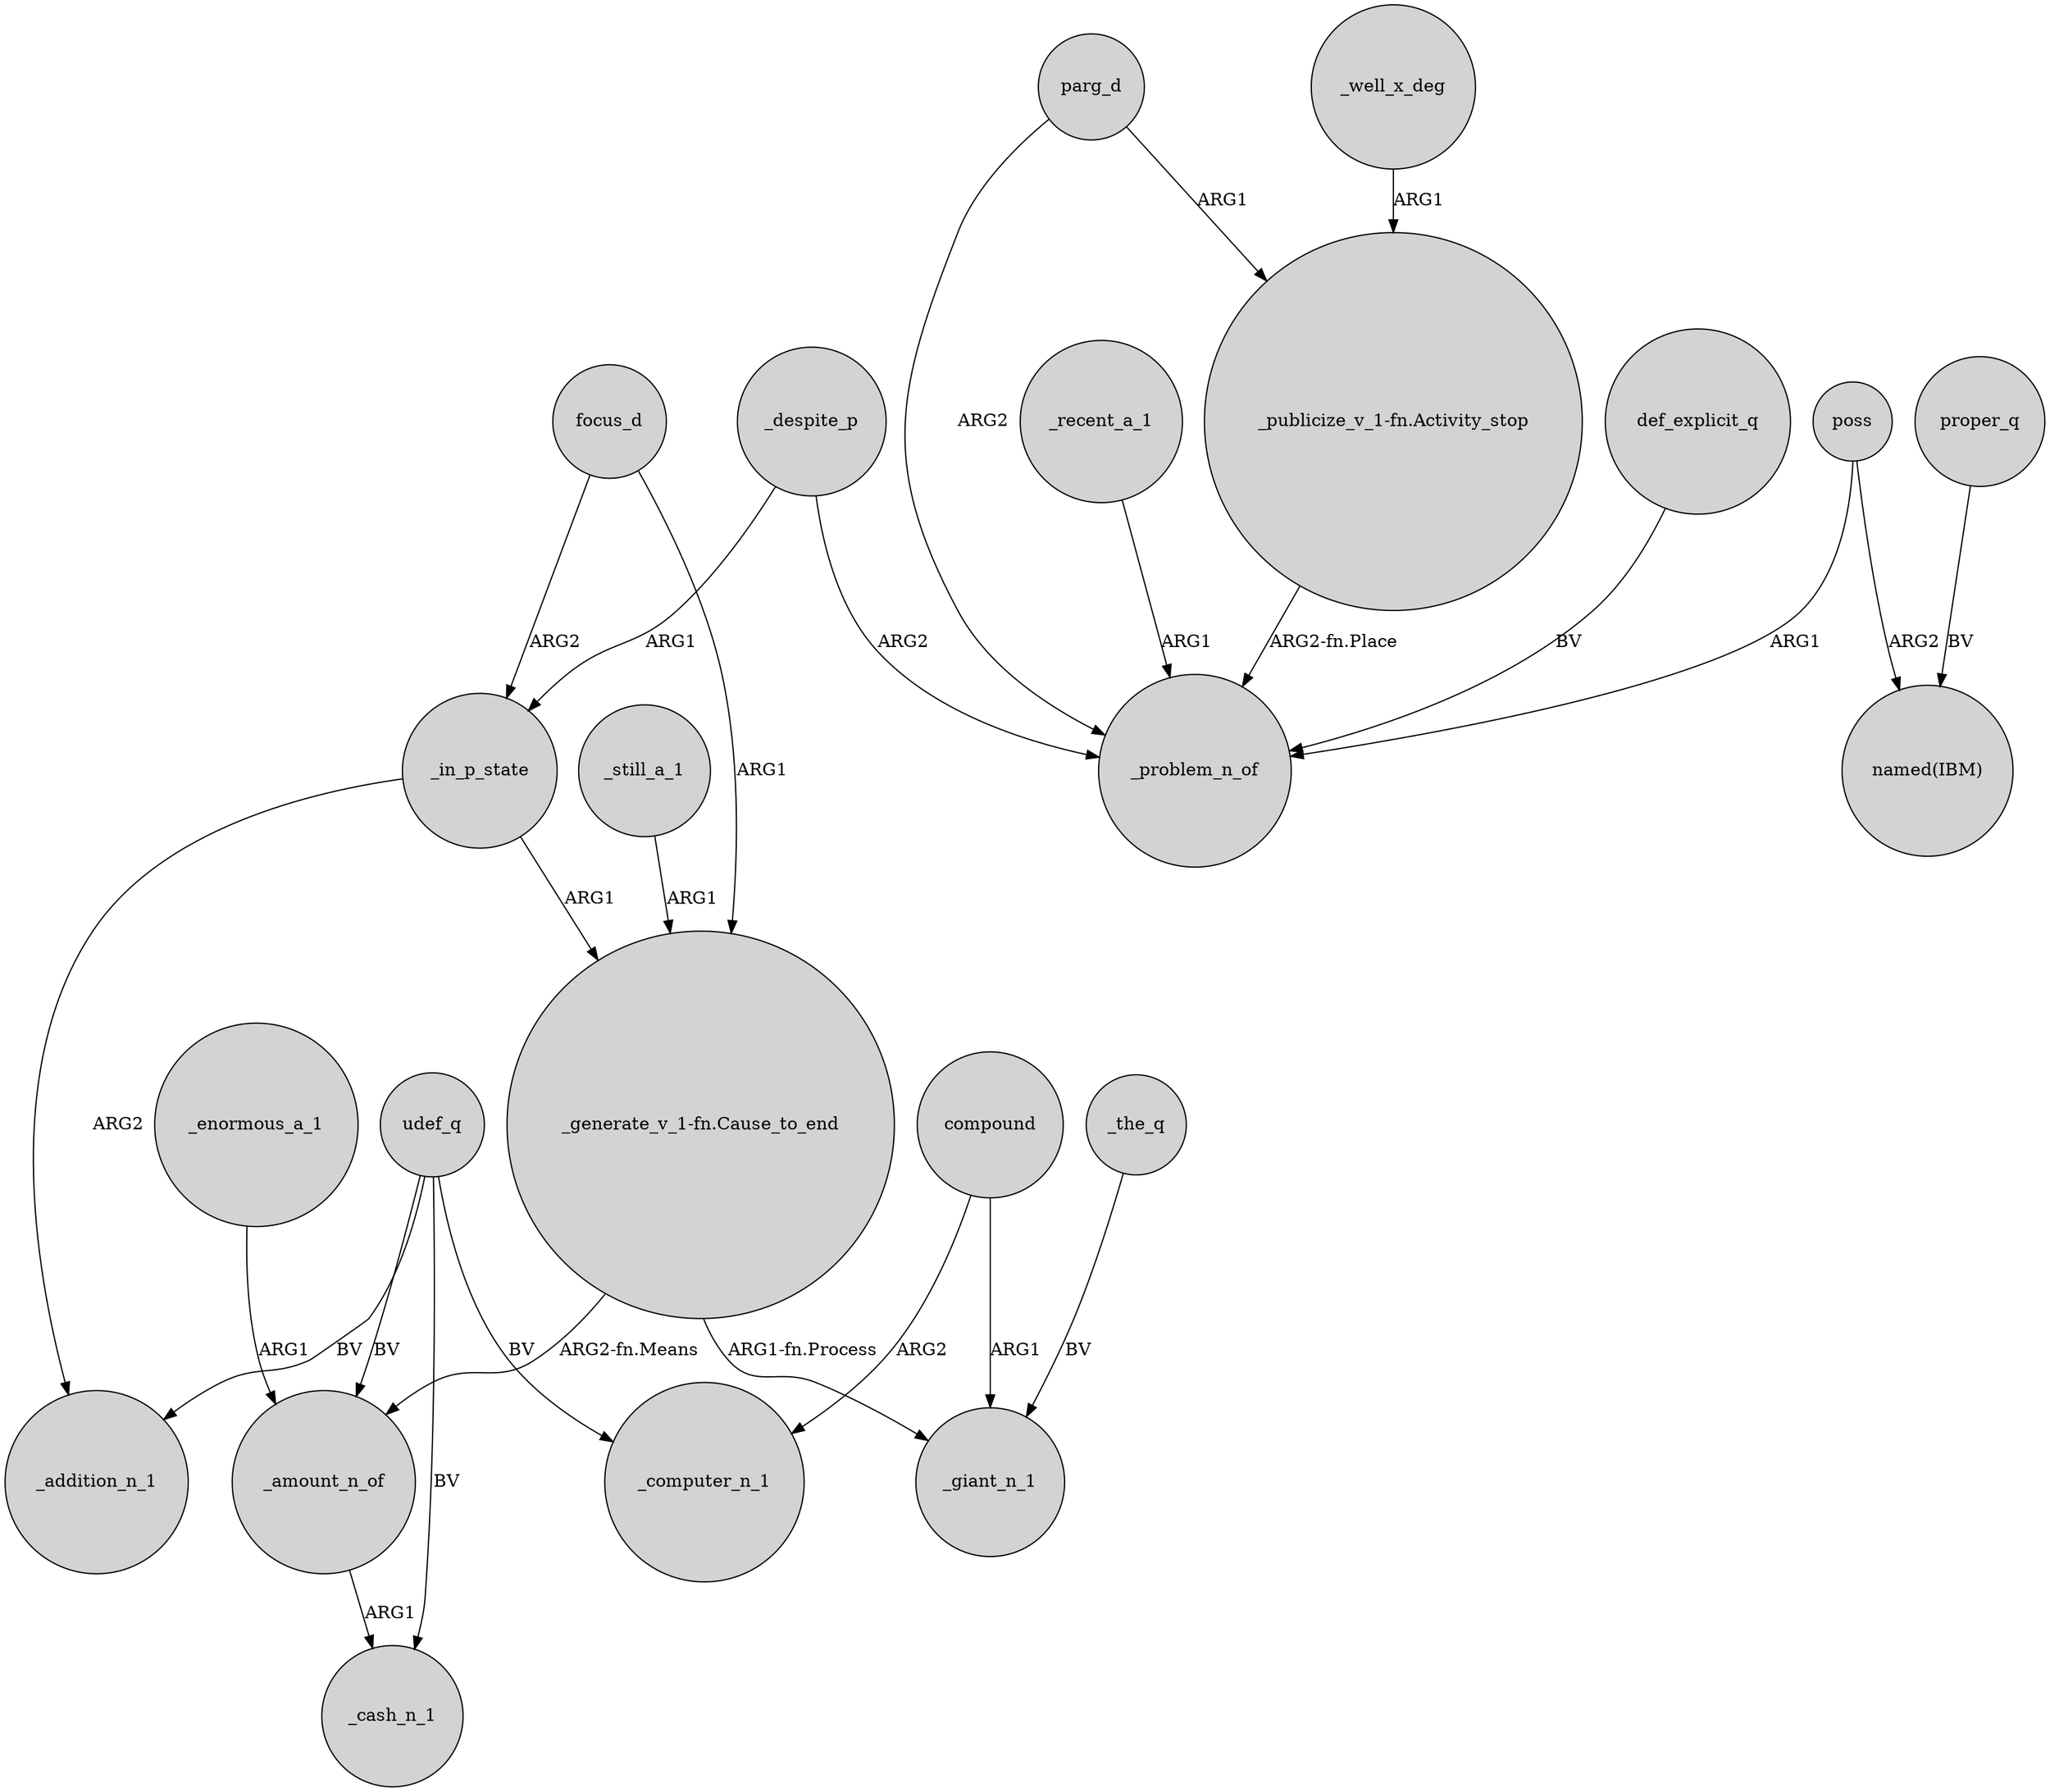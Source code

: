 digraph {
	node [shape=circle style=filled]
	_in_p_state -> "_generate_v_1-fn.Cause_to_end" [label=ARG1]
	udef_q -> _cash_n_1 [label=BV]
	focus_d -> _in_p_state [label=ARG2]
	_amount_n_of -> _cash_n_1 [label=ARG1]
	"_publicize_v_1-fn.Activity_stop" -> _problem_n_of [label="ARG2-fn.Place"]
	_well_x_deg -> "_publicize_v_1-fn.Activity_stop" [label=ARG1]
	poss -> _problem_n_of [label=ARG1]
	poss -> "named(IBM)" [label=ARG2]
	"_generate_v_1-fn.Cause_to_end" -> _amount_n_of [label="ARG2-fn.Means"]
	_enormous_a_1 -> _amount_n_of [label=ARG1]
	_despite_p -> _problem_n_of [label=ARG2]
	compound -> _computer_n_1 [label=ARG2]
	proper_q -> "named(IBM)" [label=BV]
	udef_q -> _addition_n_1 [label=BV]
	def_explicit_q -> _problem_n_of [label=BV]
	parg_d -> "_publicize_v_1-fn.Activity_stop" [label=ARG1]
	_recent_a_1 -> _problem_n_of [label=ARG1]
	udef_q -> _computer_n_1 [label=BV]
	udef_q -> _amount_n_of [label=BV]
	_despite_p -> _in_p_state [label=ARG1]
	parg_d -> _problem_n_of [label=ARG2]
	"_generate_v_1-fn.Cause_to_end" -> _giant_n_1 [label="ARG1-fn.Process"]
	compound -> _giant_n_1 [label=ARG1]
	_in_p_state -> _addition_n_1 [label=ARG2]
	_the_q -> _giant_n_1 [label=BV]
	_still_a_1 -> "_generate_v_1-fn.Cause_to_end" [label=ARG1]
	focus_d -> "_generate_v_1-fn.Cause_to_end" [label=ARG1]
}
